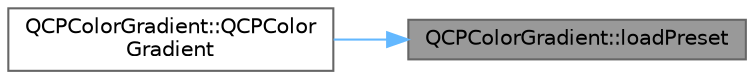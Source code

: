 digraph "QCPColorGradient::loadPreset"
{
 // LATEX_PDF_SIZE
  bgcolor="transparent";
  edge [fontname=Helvetica,fontsize=10,labelfontname=Helvetica,labelfontsize=10];
  node [fontname=Helvetica,fontsize=10,shape=box,height=0.2,width=0.4];
  rankdir="RL";
  Node1 [label="QCPColorGradient::loadPreset",height=0.2,width=0.4,color="gray40", fillcolor="grey60", style="filled", fontcolor="black",tooltip=" "];
  Node1 -> Node2 [dir="back",color="steelblue1",style="solid"];
  Node2 [label="QCPColorGradient::QCPColor\lGradient",height=0.2,width=0.4,color="grey40", fillcolor="white", style="filled",URL="$class_q_c_p_color_gradient.html#a4e570b4004fd60bd135e52d685ed2b66",tooltip=" "];
}
